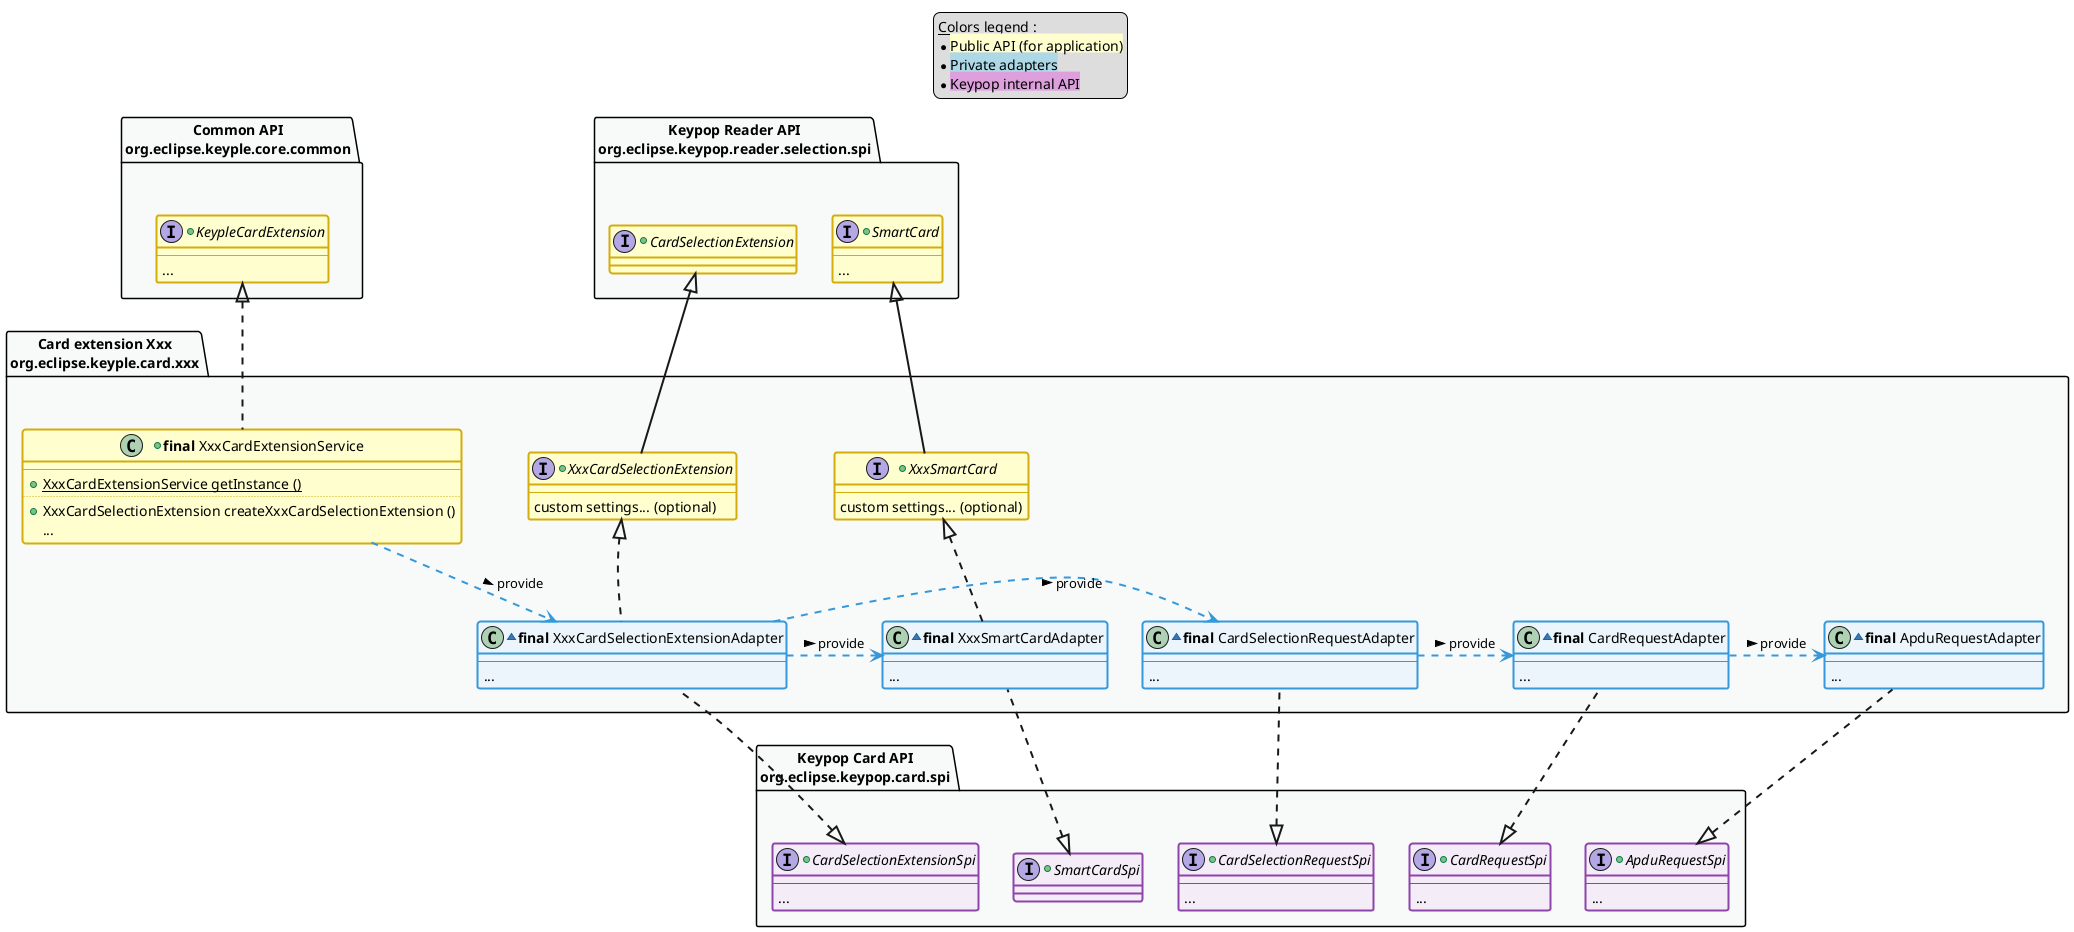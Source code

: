 @startuml

' == THEME ==

'Couleurs issues de : https://htmlcolorcodes.com/fr/tableau-de-couleur/tableau-de-couleur-design-plat/
!define C_GREY1 F8F9F9
!define C_GREY2 F2F3F4
!define C_GREY3 E5E7E9
!define C_GREY4 D7DBDD
!define C_GREY5 CACFD2
!define C_GREY6 BDC3C7
!define C_LINK 3498DB
!define C_USE 27AE60
!define C_YELLOW FEFECE

' -- Styles that don't work with new version of plantuml --
skinparam stereotypeABorderColor #A9DCDF
skinparam stereotypeIBorderColor #B4A7E5
skinparam stereotypeCBorderColor #ADD1B2
skinparam stereotypeEBorderColor #EB93DF
' -- END --

skinparam ClassBorderThickness 2
skinparam ArrowThickness 2

' Yellow
skinparam ClassBackgroundColor #FEFECE
skinparam ClassBorderColor #D4AC0D
' Red
skinparam ClassBackgroundColor<<red>> #FDEDEC
skinparam ClassBorderColor<<red>> #E74C3C
hide <<red>> stereotype
' Purple
skinparam ClassBackgroundColor<<purple>> #F4ECF7
skinparam ClassBorderColor<<purple>> #8E44AD
hide <<purple>> stereotype
' blue
skinparam ClassBackgroundColor<<blue>> #EBF5FB
skinparam ClassBorderColor<<blue>> #3498DB
hide <<blue>> stereotype
' Green
skinparam ClassBackgroundColor<<green>> #E9F7EF
skinparam ClassBorderColor<<green>> #27AE60
hide <<green>> stereotype
' Grey
skinparam ClassBackgroundColor<<grey>> #EAECEE
skinparam ClassBorderColor<<grey>> #2C3E50
hide <<grey>> stereotype

' == CONTENT ==

legend top
    __Colors legend__ :
    * <back:C_YELLOW>Public API (for application)</back>
    * <back:lightBlue>Private adapters</back>
    * <back:plum>Keypop internal API</back>
end legend

package "Common API\norg.eclipse.keyple.core.common" as commonApi {
    +interface KeypleCardExtension {
        --
        ...
    }
}
package "Keypop Reader API\norg.eclipse.keypop.reader.selection.spi" as readerSelectionSpi {
    +interface CardSelectionExtension {
    }
    +interface SmartCard {
        --
        ...
    }
}
package "Keypop Card API\norg.eclipse.keypop.card.spi" as cardSpi {
    +interface CardSelectionExtensionSpi {
        --
        ...
    }
    +interface SmartCardSpi {
    }
    +interface CardSelectionRequestSpi {
        --
        ...
    }
    +interface CardRequestSpi {
        --
        ...
    }
    +interface ApduRequestSpi {
        --
        ...
    }
}

package "Card extension Xxx\norg.eclipse.keyple.card.xxx" as specificExtension {
    +class "**final** XxxCardExtensionService" as XxxCardExtensionService implements commonApi.KeypleCardExtension {
        --
        +{static} XxxCardExtensionService getInstance ()
        ..
        +XxxCardSelectionExtension createXxxCardSelectionExtension ()
        ...
    }
    ' Adapters
    together {
        +interface XxxCardSelectionExtension extends readerSelectionSpi.CardSelectionExtension {
            --
            custom settings... (optional)
        }
        +interface XxxSmartCard extends readerSelectionSpi.SmartCard {
            --
            custom settings... (optional)
        }
        ~class "**final** XxxCardSelectionExtensionAdapter" as CardSelectionAdapter implements XxxCardSelectionExtension, cardSpi.CardSelectionExtensionSpi {
            --
            ...
        }
        ~class "**final** XxxSmartCardAdapter" as SmartCardAdapter implements XxxSmartCard, cardSpi.SmartCardSpi {
            --
            ...
        }
    }
    together {
        ~class "**final** CardSelectionRequestAdapter" as CardSelectionRequestAdapter implements cardSpi.CardSelectionRequestSpi {
            --
            ...
        }
        ~class "**final** CardRequestAdapter" as CardRequestAdapter implements cardSpi.CardRequestSpi {
            --
            ...
        }
        ~class "**final** ApduRequestAdapter" as ApduRequestAdapter implements cardSpi.ApduRequestSpi {
            --
            ...
        }
    }
}

' Associations

XxxCardExtensionService ..> CardSelectionAdapter #C_LINK : provide >

CardSelectionAdapter .> SmartCardAdapter #C_LINK : provide >
CardSelectionAdapter .> CardSelectionRequestAdapter #C_LINK : provide >

CardSelectionRequestAdapter .> CardRequestAdapter #C_LINK : provide >

CardRequestAdapter .> ApduRequestAdapter #C_LINK : provide >

' == LAYOUT ==

CardSelectionAdapter -[hidden]- CardSelectionExtensionSpi
SmartCardAdapter -[hidden]- SmartCardSpi
CardSelectionRequestAdapter -[hidden]- CardSelectionRequestSpi
CardRequestAdapter -[hidden]- CardRequestSpi
ApduRequestAdapter -[hidden]- ApduRequestSpi

XxxCardSelectionExtension -[hidden]- CardSelectionAdapter

' == STYLE ==

package commonApi #C_GREY1 {}
package specificExtension #C_GREY1 {}
package cardSpi #C_GREY1 {}
package readerSelectionSpi #C_GREY1 {}

class specificExtension.CardSelectionAdapter <<blue>>
class specificExtension.SmartCardAdapter <<blue>>
class specificExtension.CardSelectionRequestAdapter <<blue>>
class specificExtension.CardRequestAdapter <<blue>>
class specificExtension.ApduRequestAdapter <<blue>>
interface cardSpi.CardSelectionExtensionSpi <<purple>>
interface cardSpi.SmartCardSpi <<purple>>
interface cardSpi.CardSelectionRequestSpi <<purple>>
interface cardSpi.CardRequestSpi <<purple>>
interface cardSpi.ApduRequestSpi <<purple>>

@enduml